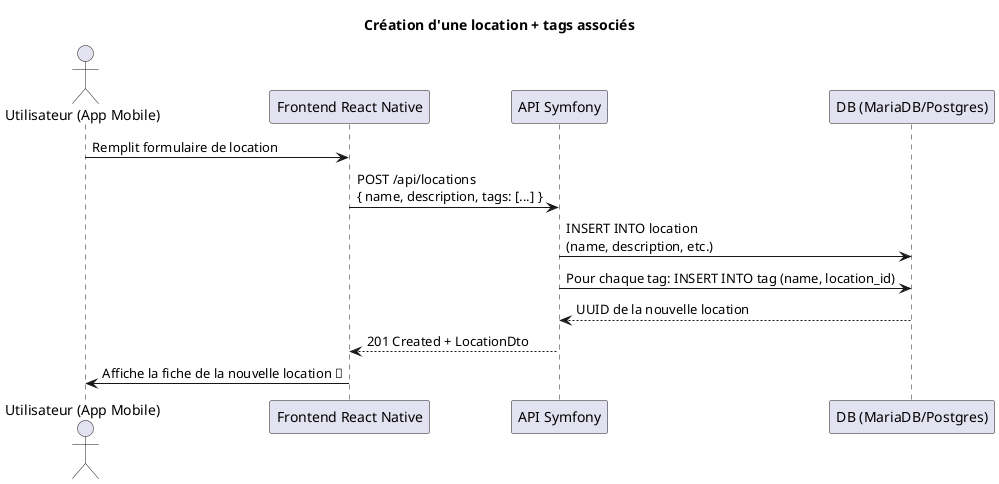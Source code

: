 @startuml
title Création d'une location + tags associés

actor "Utilisateur (App Mobile)" as User
participant "Frontend React Native" as Front
participant "API Symfony" as API
participant "DB (MariaDB/Postgres)" as DB

User -> Front: Remplit formulaire de location
Front -> API: POST /api/locations\n{ name, description, tags: [...] }
API -> DB: INSERT INTO location\n(name, description, etc.)
API -> DB: Pour chaque tag: INSERT INTO tag (name, location_id)
DB --> API: UUID de la nouvelle location
API --> Front: 201 Created + LocationDto
Front -> User: Affiche la fiche de la nouvelle location 🎉

@enduml
